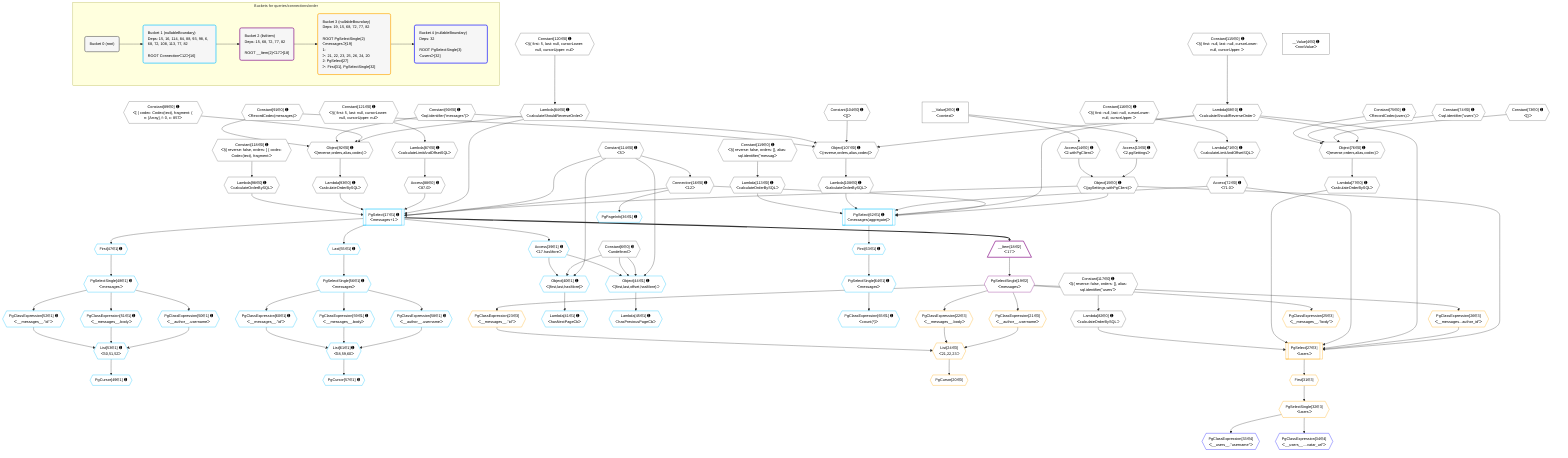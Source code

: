 %%{init: {'themeVariables': { 'fontSize': '12px'}}}%%
graph TD
    classDef path fill:#eee,stroke:#000,color:#000
    classDef plan fill:#fff,stroke-width:1px,color:#000
    classDef itemplan fill:#fff,stroke-width:2px,color:#000
    classDef unbatchedplan fill:#dff,stroke-width:1px,color:#000
    classDef sideeffectplan fill:#fcc,stroke-width:2px,color:#000
    classDef bucket fill:#f6f6f6,color:#000,stroke-width:2px,text-align:left


    %% plan dependencies
    Object76{{"Object[76∈0] ➊<br />ᐸ{reverse,orders,alias,codec}ᐳ"}}:::plan
    Lambda68{{"Lambda[68∈0] ➊<br />ᐸcalculateShouldReverseOrderᐳ"}}:::plan
    Constant73{{"Constant[73∈0] ➊<br />ᐸ[]ᐳ"}}:::plan
    Constant74{{"Constant[74∈0] ➊<br />ᐸsql.identifier(”users”)ᐳ"}}:::plan
    Constant75{{"Constant[75∈0] ➊<br />ᐸRecordCodec(users)ᐳ"}}:::plan
    Lambda68 & Constant73 & Constant74 & Constant75 --> Object76
    Object92{{"Object[92∈0] ➊<br />ᐸ{reverse,orders,alias,codec}ᐳ"}}:::plan
    Lambda84{{"Lambda[84∈0] ➊<br />ᐸcalculateShouldReverseOrderᐳ"}}:::plan
    Constant89{{"Constant[89∈0] ➊<br />ᐸ[ { codec: Codec(text), fragment: { n: [Array], f: 0, c: 857ᐳ"}}:::plan
    Constant90{{"Constant[90∈0] ➊<br />ᐸsql.identifier(”messages”)ᐳ"}}:::plan
    Constant91{{"Constant[91∈0] ➊<br />ᐸRecordCodec(messages)ᐳ"}}:::plan
    Lambda84 & Constant89 & Constant90 & Constant91 --> Object92
    Object107{{"Object[107∈0] ➊<br />ᐸ{reverse,orders,alias,codec}ᐳ"}}:::plan
    Constant104{{"Constant[104∈0] ➊<br />ᐸ[]ᐳ"}}:::plan
    Lambda68 & Constant104 & Constant90 & Constant91 --> Object107
    Object15{{"Object[15∈0] ➊<br />ᐸ{pgSettings,withPgClient}ᐳ"}}:::plan
    Access13{{"Access[13∈0] ➊<br />ᐸ2.pgSettingsᐳ"}}:::plan
    Access14{{"Access[14∈0] ➊<br />ᐸ2.withPgClientᐳ"}}:::plan
    Access13 & Access14 --> Object15
    __Value2["__Value[2∈0] ➊<br />ᐸcontextᐳ"]:::plan
    __Value2 --> Access13
    __Value2 --> Access14
    Connection16{{"Connection[16∈0] ➊<br />ᐸ12ᐳ"}}:::plan
    Constant114{{"Constant[114∈0] ➊<br />ᐸ5ᐳ"}}:::plan
    Constant114 --> Connection16
    Constant115{{"Constant[115∈0] ➊<br />ᐸ§{ first: null, last: null, cursorLower: null, cursorUpper: ᐳ"}}:::plan
    Constant115 --> Lambda68
    Lambda71{{"Lambda[71∈0] ➊<br />ᐸcalculateLimitAndOffsetSQLᐳ"}}:::plan
    Constant116{{"Constant[116∈0] ➊<br />ᐸ§{ first: null, last: null, cursorLower: null, cursorUpper: ᐳ"}}:::plan
    Constant116 --> Lambda71
    Access72{{"Access[72∈0] ➊<br />ᐸ71.0ᐳ"}}:::plan
    Lambda71 --> Access72
    Lambda77{{"Lambda[77∈0] ➊<br />ᐸcalculateOrderBySQLᐳ"}}:::plan
    Object76 --> Lambda77
    Lambda82{{"Lambda[82∈0] ➊<br />ᐸcalculateOrderBySQLᐳ"}}:::plan
    Constant117{{"Constant[117∈0] ➊<br />ᐸ§{ reverse: false, orders: [], alias: sql.identifier(”users”ᐳ"}}:::plan
    Constant117 --> Lambda82
    Constant120{{"Constant[120∈0] ➊<br />ᐸ§{ first: 5, last: null, cursorLower: null, cursorUpper: nulᐳ"}}:::plan
    Constant120 --> Lambda84
    Lambda87{{"Lambda[87∈0] ➊<br />ᐸcalculateLimitAndOffsetSQLᐳ"}}:::plan
    Constant121{{"Constant[121∈0] ➊<br />ᐸ§{ first: 5, last: null, cursorLower: null, cursorUpper: nulᐳ"}}:::plan
    Constant121 --> Lambda87
    Access88{{"Access[88∈0] ➊<br />ᐸ87.0ᐳ"}}:::plan
    Lambda87 --> Access88
    Lambda93{{"Lambda[93∈0] ➊<br />ᐸcalculateOrderBySQLᐳ"}}:::plan
    Object92 --> Lambda93
    Lambda98{{"Lambda[98∈0] ➊<br />ᐸcalculateOrderBySQLᐳ"}}:::plan
    Constant118{{"Constant[118∈0] ➊<br />ᐸ§{ reverse: false, orders: [ { codec: Codec(text), fragment:ᐳ"}}:::plan
    Constant118 --> Lambda98
    Lambda108{{"Lambda[108∈0] ➊<br />ᐸcalculateOrderBySQLᐳ"}}:::plan
    Object107 --> Lambda108
    Lambda113{{"Lambda[113∈0] ➊<br />ᐸcalculateOrderBySQLᐳ"}}:::plan
    Constant119{{"Constant[119∈0] ➊<br />ᐸ§{ reverse: false, orders: [], alias: sql.identifier(”messagᐳ"}}:::plan
    Constant119 --> Lambda113
    __Value4["__Value[4∈0] ➊<br />ᐸrootValueᐳ"]:::plan
    Constant6{{"Constant[6∈0] ➊<br />ᐸundefinedᐳ"}}:::plan
    PgSelect17[["PgSelect[17∈1] ➊<br />ᐸmessages+1ᐳ"]]:::plan
    Object15 & Connection16 & Constant114 & Lambda84 & Access88 & Lambda93 & Lambda98 --> PgSelect17
    PgSelect62[["PgSelect[62∈1] ➊<br />ᐸmessages(aggregate)ᐳ"]]:::plan
    Object15 & Connection16 & Lambda68 & Access72 & Lambda108 & Lambda113 --> PgSelect62
    Object44{{"Object[44∈1] ➊<br />ᐸ{first,last,offset,hasMore}ᐳ"}}:::plan
    Access39{{"Access[39∈1] ➊<br />ᐸ17.hasMoreᐳ"}}:::plan
    Constant114 & Constant6 & Constant6 & Access39 --> Object44
    Object40{{"Object[40∈1] ➊<br />ᐸ{first,last,hasMore}ᐳ"}}:::plan
    Constant114 & Constant6 & Access39 --> Object40
    List53{{"List[53∈1] ➊<br />ᐸ50,51,52ᐳ"}}:::plan
    PgClassExpression50{{"PgClassExpression[50∈1] ➊<br />ᐸ__author__.usernameᐳ"}}:::plan
    PgClassExpression51{{"PgClassExpression[51∈1] ➊<br />ᐸ__messages__.bodyᐳ"}}:::plan
    PgClassExpression52{{"PgClassExpression[52∈1] ➊<br />ᐸ__messages__.”id”ᐳ"}}:::plan
    PgClassExpression50 & PgClassExpression51 & PgClassExpression52 --> List53
    List61{{"List[61∈1] ➊<br />ᐸ58,59,60ᐳ"}}:::plan
    PgClassExpression58{{"PgClassExpression[58∈1] ➊<br />ᐸ__author__.usernameᐳ"}}:::plan
    PgClassExpression59{{"PgClassExpression[59∈1] ➊<br />ᐸ__messages__.bodyᐳ"}}:::plan
    PgClassExpression60{{"PgClassExpression[60∈1] ➊<br />ᐸ__messages__.”id”ᐳ"}}:::plan
    PgClassExpression58 & PgClassExpression59 & PgClassExpression60 --> List61
    PgPageInfo36{{"PgPageInfo[36∈1] ➊"}}:::plan
    Connection16 --> PgPageInfo36
    PgSelect17 --> Access39
    Lambda41{{"Lambda[41∈1] ➊<br />ᐸhasNextPageCbᐳ"}}:::plan
    Object40 --> Lambda41
    Lambda45{{"Lambda[45∈1] ➊<br />ᐸhasPreviousPageCbᐳ"}}:::plan
    Object44 --> Lambda45
    First47{{"First[47∈1] ➊"}}:::plan
    PgSelect17 --> First47
    PgSelectSingle48{{"PgSelectSingle[48∈1] ➊<br />ᐸmessagesᐳ"}}:::plan
    First47 --> PgSelectSingle48
    PgCursor49{{"PgCursor[49∈1] ➊"}}:::plan
    List53 --> PgCursor49
    PgSelectSingle48 --> PgClassExpression50
    PgSelectSingle48 --> PgClassExpression51
    PgSelectSingle48 --> PgClassExpression52
    Last55{{"Last[55∈1] ➊"}}:::plan
    PgSelect17 --> Last55
    PgSelectSingle56{{"PgSelectSingle[56∈1] ➊<br />ᐸmessagesᐳ"}}:::plan
    Last55 --> PgSelectSingle56
    PgCursor57{{"PgCursor[57∈1] ➊"}}:::plan
    List61 --> PgCursor57
    PgSelectSingle56 --> PgClassExpression58
    PgSelectSingle56 --> PgClassExpression59
    PgSelectSingle56 --> PgClassExpression60
    First63{{"First[63∈1] ➊"}}:::plan
    PgSelect62 --> First63
    PgSelectSingle64{{"PgSelectSingle[64∈1] ➊<br />ᐸmessagesᐳ"}}:::plan
    First63 --> PgSelectSingle64
    PgClassExpression65{{"PgClassExpression[65∈1] ➊<br />ᐸcount(*)ᐳ"}}:::plan
    PgSelectSingle64 --> PgClassExpression65
    __Item18[/"__Item[18∈2]<br />ᐸ17ᐳ"\]:::itemplan
    PgSelect17 ==> __Item18
    PgSelectSingle19{{"PgSelectSingle[19∈2]<br />ᐸmessagesᐳ"}}:::plan
    __Item18 --> PgSelectSingle19
    PgSelect27[["PgSelect[27∈3]<br />ᐸusersᐳ"]]:::plan
    PgClassExpression26{{"PgClassExpression[26∈3]<br />ᐸ__messages...author_id”ᐳ"}}:::plan
    Object15 & PgClassExpression26 & Lambda68 & Access72 & Lambda77 & Lambda82 --> PgSelect27
    List24{{"List[24∈3]<br />ᐸ21,22,23ᐳ"}}:::plan
    PgClassExpression21{{"PgClassExpression[21∈3]<br />ᐸ__author__.usernameᐳ"}}:::plan
    PgClassExpression22{{"PgClassExpression[22∈3]<br />ᐸ__messages__.bodyᐳ"}}:::plan
    PgClassExpression23{{"PgClassExpression[23∈3]<br />ᐸ__messages__.”id”ᐳ"}}:::plan
    PgClassExpression21 & PgClassExpression22 & PgClassExpression23 --> List24
    PgCursor20{{"PgCursor[20∈3]"}}:::plan
    List24 --> PgCursor20
    PgSelectSingle19 --> PgClassExpression21
    PgSelectSingle19 --> PgClassExpression22
    PgSelectSingle19 --> PgClassExpression23
    PgClassExpression25{{"PgClassExpression[25∈3]<br />ᐸ__messages__.”body”ᐳ"}}:::plan
    PgSelectSingle19 --> PgClassExpression25
    PgSelectSingle19 --> PgClassExpression26
    First31{{"First[31∈3]"}}:::plan
    PgSelect27 --> First31
    PgSelectSingle32{{"PgSelectSingle[32∈3]<br />ᐸusersᐳ"}}:::plan
    First31 --> PgSelectSingle32
    PgClassExpression33{{"PgClassExpression[33∈4]<br />ᐸ__users__.”username”ᐳ"}}:::plan
    PgSelectSingle32 --> PgClassExpression33
    PgClassExpression34{{"PgClassExpression[34∈4]<br />ᐸ__users__....vatar_url”ᐳ"}}:::plan
    PgSelectSingle32 --> PgClassExpression34

    %% define steps

    subgraph "Buckets for queries/connections/order"
    Bucket0("Bucket 0 (root)"):::bucket
    classDef bucket0 stroke:#696969
    class Bucket0,__Value2,__Value4,Constant6,Access13,Access14,Object15,Connection16,Lambda68,Lambda71,Access72,Constant73,Constant74,Constant75,Object76,Lambda77,Lambda82,Lambda84,Lambda87,Access88,Constant89,Constant90,Constant91,Object92,Lambda93,Lambda98,Constant104,Object107,Lambda108,Lambda113,Constant114,Constant115,Constant116,Constant117,Constant118,Constant119,Constant120,Constant121 bucket0
    Bucket1("Bucket 1 (nullableBoundary)<br />Deps: 15, 16, 114, 84, 88, 93, 98, 6, 68, 72, 108, 113, 77, 82<br /><br />ROOT Connectionᐸ12ᐳ[16]"):::bucket
    classDef bucket1 stroke:#00bfff
    class Bucket1,PgSelect17,PgPageInfo36,Access39,Object40,Lambda41,Object44,Lambda45,First47,PgSelectSingle48,PgCursor49,PgClassExpression50,PgClassExpression51,PgClassExpression52,List53,Last55,PgSelectSingle56,PgCursor57,PgClassExpression58,PgClassExpression59,PgClassExpression60,List61,PgSelect62,First63,PgSelectSingle64,PgClassExpression65 bucket1
    Bucket2("Bucket 2 (listItem)<br />Deps: 15, 68, 72, 77, 82<br /><br />ROOT __Item{2}ᐸ17ᐳ[18]"):::bucket
    classDef bucket2 stroke:#7f007f
    class Bucket2,__Item18,PgSelectSingle19 bucket2
    Bucket3("Bucket 3 (nullableBoundary)<br />Deps: 19, 15, 68, 72, 77, 82<br /><br />ROOT PgSelectSingle{2}ᐸmessagesᐳ[19]<br />1: <br />ᐳ: 21, 22, 23, 25, 26, 24, 20<br />2: PgSelect[27]<br />ᐳ: First[31], PgSelectSingle[32]"):::bucket
    classDef bucket3 stroke:#ffa500
    class Bucket3,PgCursor20,PgClassExpression21,PgClassExpression22,PgClassExpression23,List24,PgClassExpression25,PgClassExpression26,PgSelect27,First31,PgSelectSingle32 bucket3
    Bucket4("Bucket 4 (nullableBoundary)<br />Deps: 32<br /><br />ROOT PgSelectSingle{3}ᐸusersᐳ[32]"):::bucket
    classDef bucket4 stroke:#0000ff
    class Bucket4,PgClassExpression33,PgClassExpression34 bucket4
    Bucket0 --> Bucket1
    Bucket1 --> Bucket2
    Bucket2 --> Bucket3
    Bucket3 --> Bucket4
    end